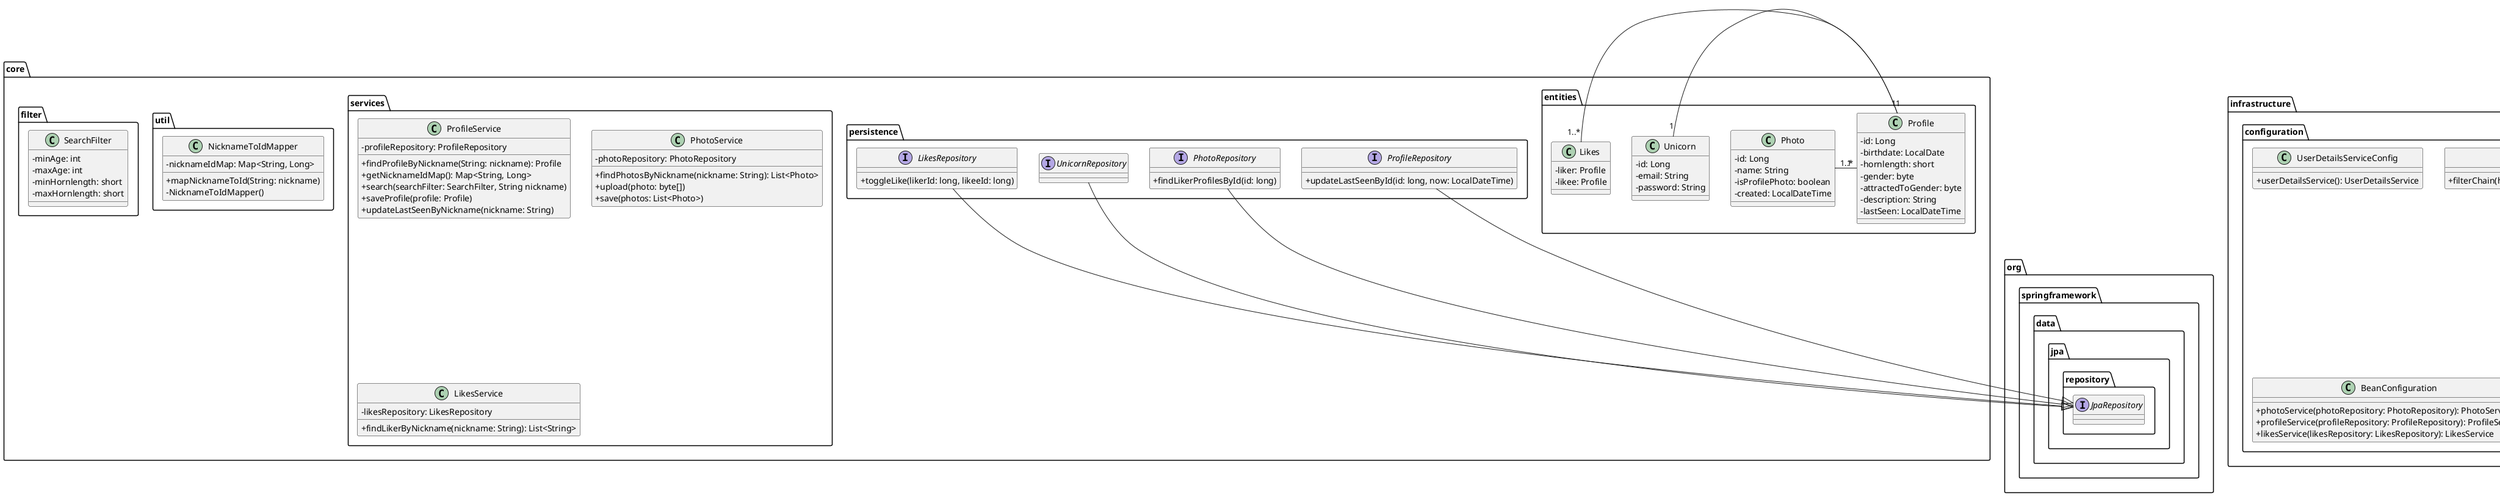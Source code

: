 @startuml
'https://plantuml.com/class-diagram

skinparam classAttributeIconSize 0

package "infrastructure" {
package "configuration"{
class UserDetailsServiceConfig{
+ userDetailsService(): UserDetailsService
}
class SecurityConfig{
+ filterChain(http: HttpSecurity): SecurityFilterChain
}
class BeanConfiguration{
+ photoService(photoRepository: PhotoRepository): PhotoService
+ profileService(profileRepository: ProfileRepository): ProfileService
+ likesService(likesRepository: LikesRepository): LikesService
}
}
}

package "core" {
package "entities"{
class Profile{
- id: Long
- birthdate: LocalDate
- hornlength: short
- gender: byte
- attractedToGender: byte
- description: String
- lastSeen: LocalDateTime
}
class Photo{
- id: Long
- name: String
- isProfilePhoto: boolean
- created: LocalDateTime
}
class Unicorn{
- id: Long
- email: String
- password: String
}
class Likes{
- liker: Profile
- likee: Profile
}
}
package "persistence" {
interface ProfileRepository{
+ updateLastSeenById(id: long, now: LocalDateTime)
}
interface PhotoRepository {
+ findLikerProfilesById(id: long)
}
interface UnicornRepository{
}
interface LikesRepository{
+ toggleLike(likerId: long, likeeId: long)
}
}
package "services"{
class ProfileService{
- profileRepository: ProfileRepository
+ findProfileByNickname(String: nickname): Profile
+ getNicknameIdMap(): Map<String, Long>
+ search(searchFilter: SearchFilter, String nickname)
+ saveProfile(profile: Profile)
+ updateLastSeenByNickname(nickname: String)
}
class PhotoService{
- photoRepository: PhotoRepository
+ findPhotosByNickname(nickname: String): List<Photo>
+ upload(photo: byte[])
+ save(photos: List<Photo>)
}
class LikesService{
- likesRepository: LikesRepository
+ findLikerByNickname(nickname: String): List<String>
}
}
package "util"{
class NicknameToIdMapper{
- nicknameIdMap: Map<String, Long>
+ mapNicknameToId(String: nickname)
- NicknameToIdMapper()
}
}
package filter {
class SearchFilter {
- minAge: int
- maxAge: int
- minHornlength: short
- maxHornlength: short
}
}
}



package "interface" {
package "controller" {
class Controller{
+ register(unicornFormData: UnicornFormData, profileFormData: ProfileFormData, photoNames: List<String>): String
+ register(): String
+ home(principal: Principal): String
+ profileByNickname(nickname: String): String
+ searchProfile(searchFormData: SearchFormData): String
+ searchProfile(): String
+ saveProfile(profileFormData: ProfileFormData): String
+ toggleLike(principal: Principal, nickname: String)
+ logout(): String
}
}
package "mapper" {
interface ProfileToProfileFormDataMapper{
+ convert(profile: Profile): ProfileFormData
}
interface ProfileFormDataToProfileMapper{
+ convert(profileFormData: ProfileFormData): Profile
}
interface UnicornFormDataToUnicornMapper{
+ convert(unicornFormData: UnicornFormData): Unicorn
}
interface SearchFormDataToSearchFilterMapper{
+ convert(searchFormData: SearchFormData): SearchFilter
}
}
package "formData"{
class ProfileFormData {
- id: Long
- birthdate: LocalDate
- hornlength: short
- gender: byte
- attractedToGender: byte
- description: String
- lastSeen: LocalDateTime
}
class SearchFormData{
- minAge: int
- maxAge: int
- minHornlength: short
- maxHornlength: short
}
class UnicornFormData{
- id: Long
- email: String
- password: String
}
}
}

package "org.springframework.data.jpa.repository" {
interface JpaRepository{}
}

Photo "1..*" - "1" Profile
Unicorn "1" - "1" Profile
Likes "1..*" - "1" Profile
ProfileRepository --|> JpaRepository
UnicornRepository --|> JpaRepository
PhotoRepository --|> JpaRepository
LikesRepository --|> JpaRepository

@enduml